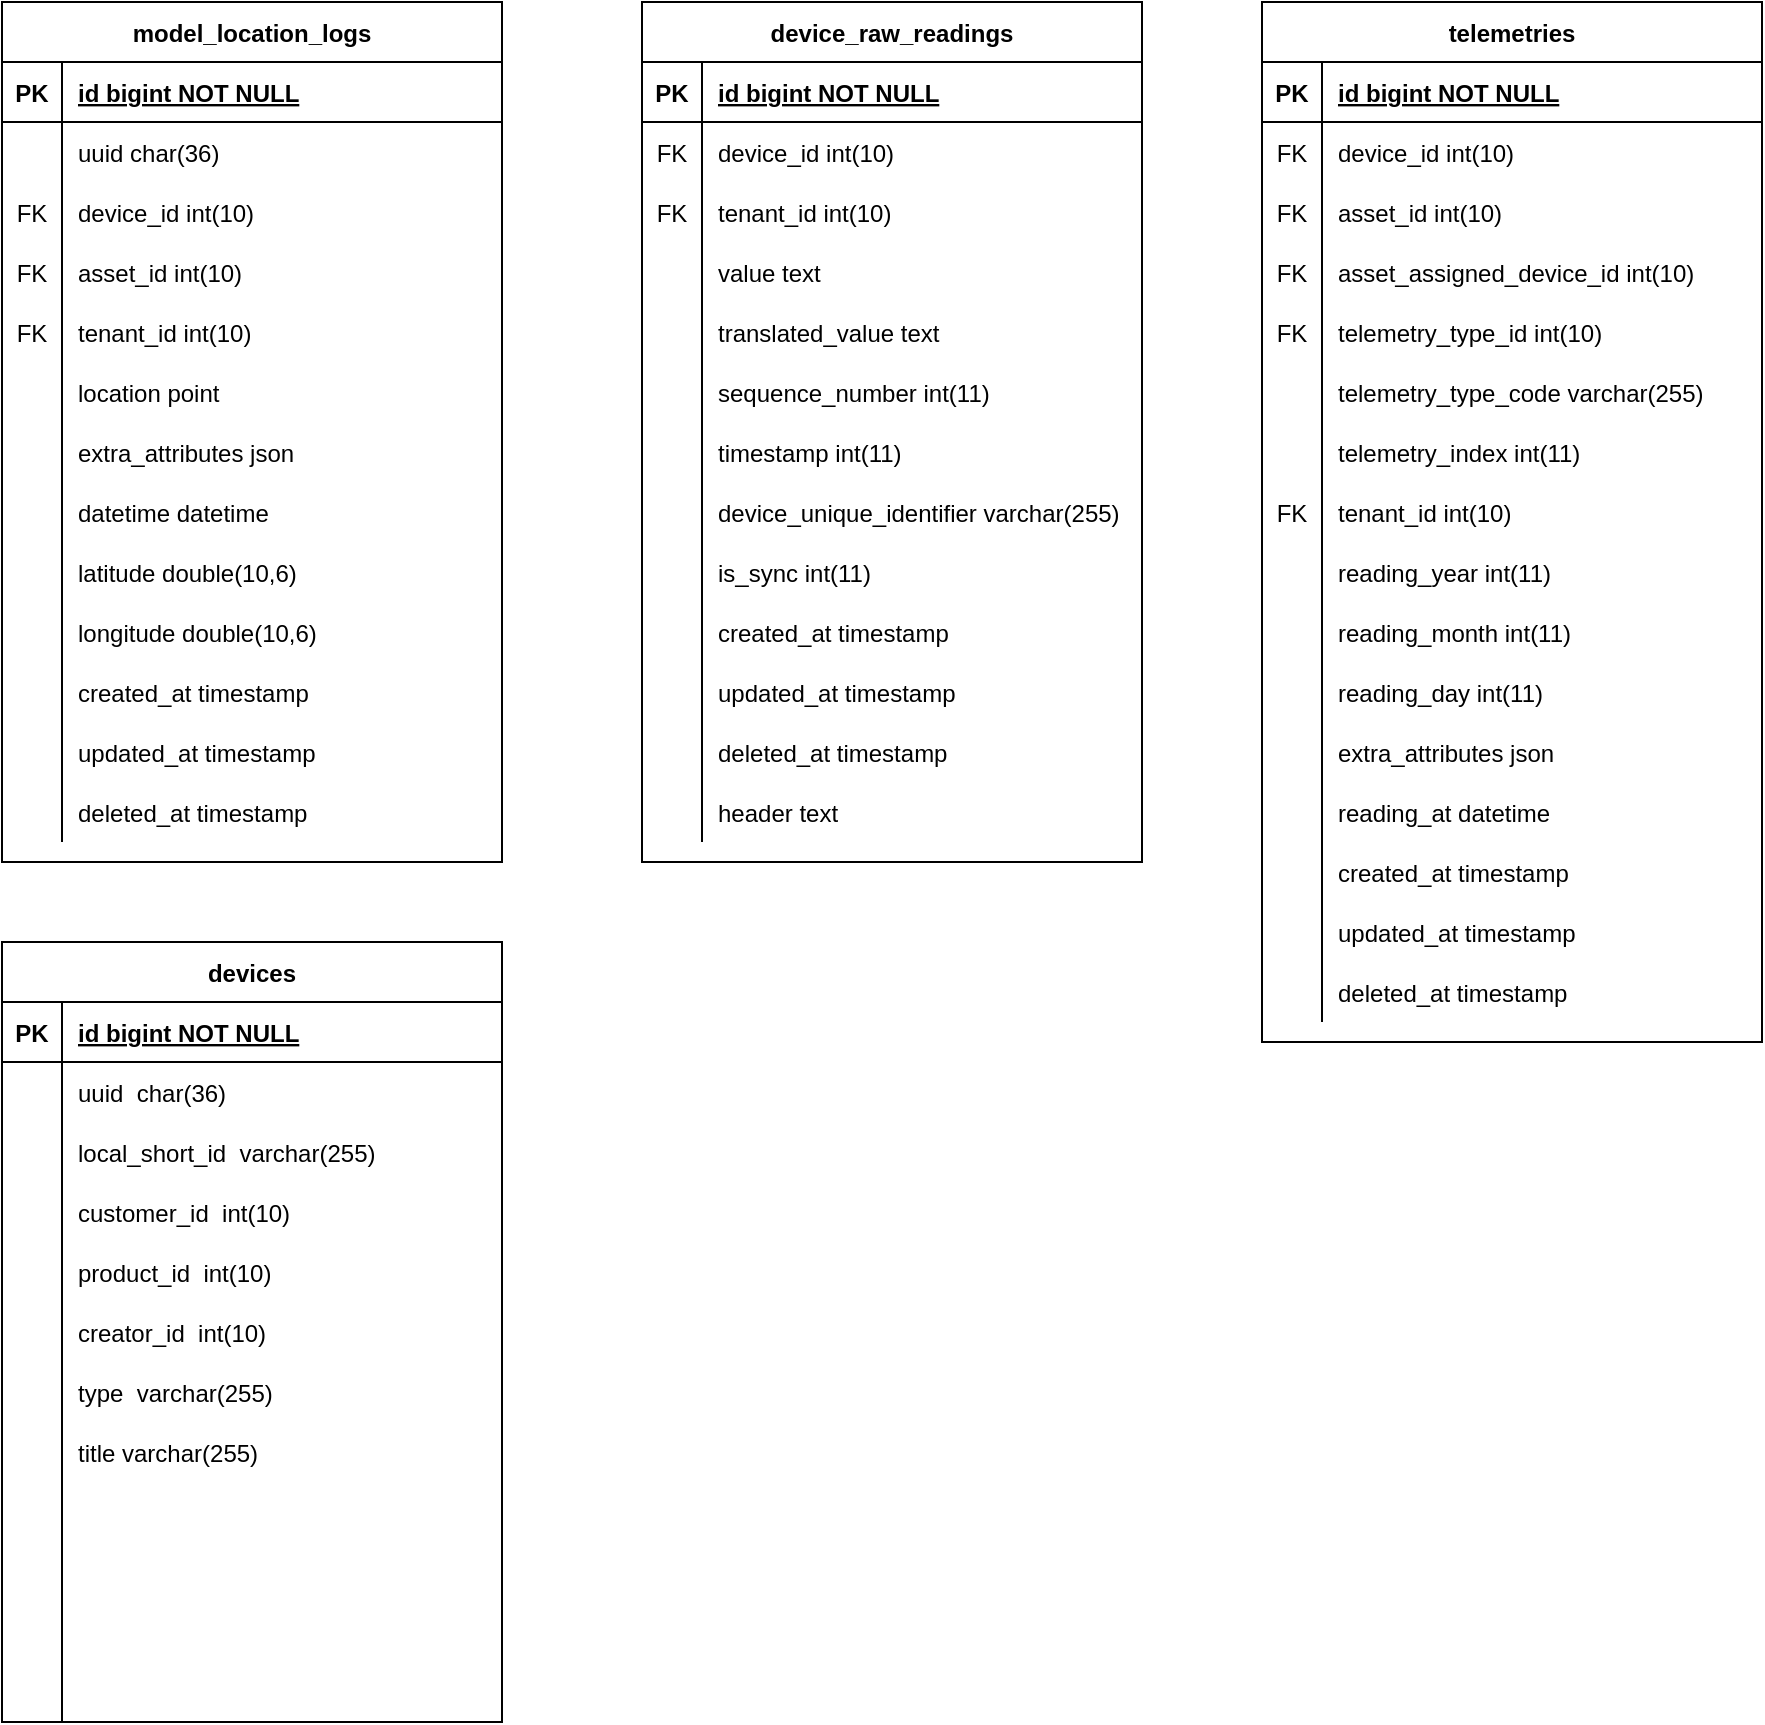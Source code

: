 <mxfile version="16.5.3" type="github">
  <diagram id="R2lEEEUBdFMjLlhIrx00" name="Page-1">
    <mxGraphModel dx="1422" dy="800" grid="1" gridSize="10" guides="1" tooltips="1" connect="1" arrows="1" fold="1" page="1" pageScale="1" pageWidth="1100" pageHeight="1700" math="0" shadow="0" extFonts="Permanent Marker^https://fonts.googleapis.com/css?family=Permanent+Marker">
      <root>
        <mxCell id="0" />
        <mxCell id="1" parent="0" />
        <mxCell id="uYQjKFbxf-O7r8j4mYlx-1" value="devices" style="shape=table;startSize=30;container=1;collapsible=1;childLayout=tableLayout;fixedRows=1;rowLines=0;fontStyle=1;align=center;resizeLast=1;" vertex="1" parent="1">
          <mxGeometry x="30" y="510" width="250" height="390" as="geometry" />
        </mxCell>
        <mxCell id="uYQjKFbxf-O7r8j4mYlx-2" value="" style="shape=partialRectangle;collapsible=0;dropTarget=0;pointerEvents=0;fillColor=none;points=[[0,0.5],[1,0.5]];portConstraint=eastwest;top=0;left=0;right=0;bottom=1;" vertex="1" parent="uYQjKFbxf-O7r8j4mYlx-1">
          <mxGeometry y="30" width="250" height="30" as="geometry" />
        </mxCell>
        <mxCell id="uYQjKFbxf-O7r8j4mYlx-3" value="PK" style="shape=partialRectangle;overflow=hidden;connectable=0;fillColor=none;top=0;left=0;bottom=0;right=0;fontStyle=1;" vertex="1" parent="uYQjKFbxf-O7r8j4mYlx-2">
          <mxGeometry width="30" height="30" as="geometry">
            <mxRectangle width="30" height="30" as="alternateBounds" />
          </mxGeometry>
        </mxCell>
        <mxCell id="uYQjKFbxf-O7r8j4mYlx-4" value="id bigint NOT NULL " style="shape=partialRectangle;overflow=hidden;connectable=0;fillColor=none;top=0;left=0;bottom=0;right=0;align=left;spacingLeft=6;fontStyle=5;" vertex="1" parent="uYQjKFbxf-O7r8j4mYlx-2">
          <mxGeometry x="30" width="220" height="30" as="geometry">
            <mxRectangle width="220" height="30" as="alternateBounds" />
          </mxGeometry>
        </mxCell>
        <mxCell id="uYQjKFbxf-O7r8j4mYlx-5" value="" style="shape=partialRectangle;collapsible=0;dropTarget=0;pointerEvents=0;fillColor=none;points=[[0,0.5],[1,0.5]];portConstraint=eastwest;top=0;left=0;right=0;bottom=0;" vertex="1" parent="uYQjKFbxf-O7r8j4mYlx-1">
          <mxGeometry y="60" width="250" height="30" as="geometry" />
        </mxCell>
        <mxCell id="uYQjKFbxf-O7r8j4mYlx-6" value="" style="shape=partialRectangle;overflow=hidden;connectable=0;fillColor=none;top=0;left=0;bottom=0;right=0;" vertex="1" parent="uYQjKFbxf-O7r8j4mYlx-5">
          <mxGeometry width="30" height="30" as="geometry">
            <mxRectangle width="30" height="30" as="alternateBounds" />
          </mxGeometry>
        </mxCell>
        <mxCell id="uYQjKFbxf-O7r8j4mYlx-7" value="uuid  char(36)" style="shape=partialRectangle;overflow=hidden;connectable=0;fillColor=none;top=0;left=0;bottom=0;right=0;align=left;spacingLeft=6;" vertex="1" parent="uYQjKFbxf-O7r8j4mYlx-5">
          <mxGeometry x="30" width="220" height="30" as="geometry">
            <mxRectangle width="220" height="30" as="alternateBounds" />
          </mxGeometry>
        </mxCell>
        <mxCell id="uYQjKFbxf-O7r8j4mYlx-8" value="" style="shape=partialRectangle;collapsible=0;dropTarget=0;pointerEvents=0;fillColor=none;points=[[0,0.5],[1,0.5]];portConstraint=eastwest;top=0;left=0;right=0;bottom=0;" vertex="1" parent="uYQjKFbxf-O7r8j4mYlx-1">
          <mxGeometry y="90" width="250" height="30" as="geometry" />
        </mxCell>
        <mxCell id="uYQjKFbxf-O7r8j4mYlx-9" value="" style="shape=partialRectangle;overflow=hidden;connectable=0;fillColor=none;top=0;left=0;bottom=0;right=0;" vertex="1" parent="uYQjKFbxf-O7r8j4mYlx-8">
          <mxGeometry width="30" height="30" as="geometry">
            <mxRectangle width="30" height="30" as="alternateBounds" />
          </mxGeometry>
        </mxCell>
        <mxCell id="uYQjKFbxf-O7r8j4mYlx-10" value="local_short_id  varchar(255)" style="shape=partialRectangle;overflow=hidden;connectable=0;fillColor=none;top=0;left=0;bottom=0;right=0;align=left;spacingLeft=6;" vertex="1" parent="uYQjKFbxf-O7r8j4mYlx-8">
          <mxGeometry x="30" width="220" height="30" as="geometry">
            <mxRectangle width="220" height="30" as="alternateBounds" />
          </mxGeometry>
        </mxCell>
        <mxCell id="uYQjKFbxf-O7r8j4mYlx-14" style="shape=partialRectangle;collapsible=0;dropTarget=0;pointerEvents=0;fillColor=none;points=[[0,0.5],[1,0.5]];portConstraint=eastwest;top=0;left=0;right=0;bottom=0;" vertex="1" parent="uYQjKFbxf-O7r8j4mYlx-1">
          <mxGeometry y="120" width="250" height="30" as="geometry" />
        </mxCell>
        <mxCell id="uYQjKFbxf-O7r8j4mYlx-15" style="shape=partialRectangle;overflow=hidden;connectable=0;fillColor=none;top=0;left=0;bottom=0;right=0;" vertex="1" parent="uYQjKFbxf-O7r8j4mYlx-14">
          <mxGeometry width="30" height="30" as="geometry">
            <mxRectangle width="30" height="30" as="alternateBounds" />
          </mxGeometry>
        </mxCell>
        <mxCell id="uYQjKFbxf-O7r8j4mYlx-16" value="customer_id  int(10)" style="shape=partialRectangle;overflow=hidden;connectable=0;fillColor=none;top=0;left=0;bottom=0;right=0;align=left;spacingLeft=6;" vertex="1" parent="uYQjKFbxf-O7r8j4mYlx-14">
          <mxGeometry x="30" width="220" height="30" as="geometry">
            <mxRectangle width="220" height="30" as="alternateBounds" />
          </mxGeometry>
        </mxCell>
        <mxCell id="uYQjKFbxf-O7r8j4mYlx-17" style="shape=partialRectangle;collapsible=0;dropTarget=0;pointerEvents=0;fillColor=none;points=[[0,0.5],[1,0.5]];portConstraint=eastwest;top=0;left=0;right=0;bottom=0;" vertex="1" parent="uYQjKFbxf-O7r8j4mYlx-1">
          <mxGeometry y="150" width="250" height="30" as="geometry" />
        </mxCell>
        <mxCell id="uYQjKFbxf-O7r8j4mYlx-18" style="shape=partialRectangle;overflow=hidden;connectable=0;fillColor=none;top=0;left=0;bottom=0;right=0;" vertex="1" parent="uYQjKFbxf-O7r8j4mYlx-17">
          <mxGeometry width="30" height="30" as="geometry">
            <mxRectangle width="30" height="30" as="alternateBounds" />
          </mxGeometry>
        </mxCell>
        <mxCell id="uYQjKFbxf-O7r8j4mYlx-19" value="product_id  int(10)" style="shape=partialRectangle;overflow=hidden;connectable=0;fillColor=none;top=0;left=0;bottom=0;right=0;align=left;spacingLeft=6;" vertex="1" parent="uYQjKFbxf-O7r8j4mYlx-17">
          <mxGeometry x="30" width="220" height="30" as="geometry">
            <mxRectangle width="220" height="30" as="alternateBounds" />
          </mxGeometry>
        </mxCell>
        <mxCell id="uYQjKFbxf-O7r8j4mYlx-20" style="shape=partialRectangle;collapsible=0;dropTarget=0;pointerEvents=0;fillColor=none;points=[[0,0.5],[1,0.5]];portConstraint=eastwest;top=0;left=0;right=0;bottom=0;" vertex="1" parent="uYQjKFbxf-O7r8j4mYlx-1">
          <mxGeometry y="180" width="250" height="30" as="geometry" />
        </mxCell>
        <mxCell id="uYQjKFbxf-O7r8j4mYlx-21" style="shape=partialRectangle;overflow=hidden;connectable=0;fillColor=none;top=0;left=0;bottom=0;right=0;" vertex="1" parent="uYQjKFbxf-O7r8j4mYlx-20">
          <mxGeometry width="30" height="30" as="geometry">
            <mxRectangle width="30" height="30" as="alternateBounds" />
          </mxGeometry>
        </mxCell>
        <mxCell id="uYQjKFbxf-O7r8j4mYlx-22" value="creator_id  int(10)" style="shape=partialRectangle;overflow=hidden;connectable=0;fillColor=none;top=0;left=0;bottom=0;right=0;align=left;spacingLeft=6;" vertex="1" parent="uYQjKFbxf-O7r8j4mYlx-20">
          <mxGeometry x="30" width="220" height="30" as="geometry">
            <mxRectangle width="220" height="30" as="alternateBounds" />
          </mxGeometry>
        </mxCell>
        <mxCell id="uYQjKFbxf-O7r8j4mYlx-23" style="shape=partialRectangle;collapsible=0;dropTarget=0;pointerEvents=0;fillColor=none;points=[[0,0.5],[1,0.5]];portConstraint=eastwest;top=0;left=0;right=0;bottom=0;" vertex="1" parent="uYQjKFbxf-O7r8j4mYlx-1">
          <mxGeometry y="210" width="250" height="30" as="geometry" />
        </mxCell>
        <mxCell id="uYQjKFbxf-O7r8j4mYlx-24" style="shape=partialRectangle;overflow=hidden;connectable=0;fillColor=none;top=0;left=0;bottom=0;right=0;" vertex="1" parent="uYQjKFbxf-O7r8j4mYlx-23">
          <mxGeometry width="30" height="30" as="geometry">
            <mxRectangle width="30" height="30" as="alternateBounds" />
          </mxGeometry>
        </mxCell>
        <mxCell id="uYQjKFbxf-O7r8j4mYlx-25" value="type  varchar(255)" style="shape=partialRectangle;overflow=hidden;connectable=0;fillColor=none;top=0;left=0;bottom=0;right=0;align=left;spacingLeft=6;" vertex="1" parent="uYQjKFbxf-O7r8j4mYlx-23">
          <mxGeometry x="30" width="220" height="30" as="geometry">
            <mxRectangle width="220" height="30" as="alternateBounds" />
          </mxGeometry>
        </mxCell>
        <mxCell id="uYQjKFbxf-O7r8j4mYlx-26" style="shape=partialRectangle;collapsible=0;dropTarget=0;pointerEvents=0;fillColor=none;points=[[0,0.5],[1,0.5]];portConstraint=eastwest;top=0;left=0;right=0;bottom=0;" vertex="1" parent="uYQjKFbxf-O7r8j4mYlx-1">
          <mxGeometry y="240" width="250" height="30" as="geometry" />
        </mxCell>
        <mxCell id="uYQjKFbxf-O7r8j4mYlx-27" style="shape=partialRectangle;overflow=hidden;connectable=0;fillColor=none;top=0;left=0;bottom=0;right=0;" vertex="1" parent="uYQjKFbxf-O7r8j4mYlx-26">
          <mxGeometry width="30" height="30" as="geometry">
            <mxRectangle width="30" height="30" as="alternateBounds" />
          </mxGeometry>
        </mxCell>
        <mxCell id="uYQjKFbxf-O7r8j4mYlx-28" value="title varchar(255)" style="shape=partialRectangle;overflow=hidden;connectable=0;fillColor=none;top=0;left=0;bottom=0;right=0;align=left;spacingLeft=6;" vertex="1" parent="uYQjKFbxf-O7r8j4mYlx-26">
          <mxGeometry x="30" width="220" height="30" as="geometry">
            <mxRectangle width="220" height="30" as="alternateBounds" />
          </mxGeometry>
        </mxCell>
        <mxCell id="uYQjKFbxf-O7r8j4mYlx-29" style="shape=partialRectangle;collapsible=0;dropTarget=0;pointerEvents=0;fillColor=none;points=[[0,0.5],[1,0.5]];portConstraint=eastwest;top=0;left=0;right=0;bottom=0;" vertex="1" parent="uYQjKFbxf-O7r8j4mYlx-1">
          <mxGeometry y="270" width="250" height="30" as="geometry" />
        </mxCell>
        <mxCell id="uYQjKFbxf-O7r8j4mYlx-30" style="shape=partialRectangle;overflow=hidden;connectable=0;fillColor=none;top=0;left=0;bottom=0;right=0;" vertex="1" parent="uYQjKFbxf-O7r8j4mYlx-29">
          <mxGeometry width="30" height="30" as="geometry">
            <mxRectangle width="30" height="30" as="alternateBounds" />
          </mxGeometry>
        </mxCell>
        <mxCell id="uYQjKFbxf-O7r8j4mYlx-31" style="shape=partialRectangle;overflow=hidden;connectable=0;fillColor=none;top=0;left=0;bottom=0;right=0;align=left;spacingLeft=6;" vertex="1" parent="uYQjKFbxf-O7r8j4mYlx-29">
          <mxGeometry x="30" width="220" height="30" as="geometry">
            <mxRectangle width="220" height="30" as="alternateBounds" />
          </mxGeometry>
        </mxCell>
        <mxCell id="uYQjKFbxf-O7r8j4mYlx-32" style="shape=partialRectangle;collapsible=0;dropTarget=0;pointerEvents=0;fillColor=none;points=[[0,0.5],[1,0.5]];portConstraint=eastwest;top=0;left=0;right=0;bottom=0;" vertex="1" parent="uYQjKFbxf-O7r8j4mYlx-1">
          <mxGeometry y="300" width="250" height="30" as="geometry" />
        </mxCell>
        <mxCell id="uYQjKFbxf-O7r8j4mYlx-33" style="shape=partialRectangle;overflow=hidden;connectable=0;fillColor=none;top=0;left=0;bottom=0;right=0;" vertex="1" parent="uYQjKFbxf-O7r8j4mYlx-32">
          <mxGeometry width="30" height="30" as="geometry">
            <mxRectangle width="30" height="30" as="alternateBounds" />
          </mxGeometry>
        </mxCell>
        <mxCell id="uYQjKFbxf-O7r8j4mYlx-34" style="shape=partialRectangle;overflow=hidden;connectable=0;fillColor=none;top=0;left=0;bottom=0;right=0;align=left;spacingLeft=6;" vertex="1" parent="uYQjKFbxf-O7r8j4mYlx-32">
          <mxGeometry x="30" width="220" height="30" as="geometry">
            <mxRectangle width="220" height="30" as="alternateBounds" />
          </mxGeometry>
        </mxCell>
        <mxCell id="uYQjKFbxf-O7r8j4mYlx-35" style="shape=partialRectangle;collapsible=0;dropTarget=0;pointerEvents=0;fillColor=none;points=[[0,0.5],[1,0.5]];portConstraint=eastwest;top=0;left=0;right=0;bottom=0;" vertex="1" parent="uYQjKFbxf-O7r8j4mYlx-1">
          <mxGeometry y="330" width="250" height="30" as="geometry" />
        </mxCell>
        <mxCell id="uYQjKFbxf-O7r8j4mYlx-36" style="shape=partialRectangle;overflow=hidden;connectable=0;fillColor=none;top=0;left=0;bottom=0;right=0;" vertex="1" parent="uYQjKFbxf-O7r8j4mYlx-35">
          <mxGeometry width="30" height="30" as="geometry">
            <mxRectangle width="30" height="30" as="alternateBounds" />
          </mxGeometry>
        </mxCell>
        <mxCell id="uYQjKFbxf-O7r8j4mYlx-37" style="shape=partialRectangle;overflow=hidden;connectable=0;fillColor=none;top=0;left=0;bottom=0;right=0;align=left;spacingLeft=6;" vertex="1" parent="uYQjKFbxf-O7r8j4mYlx-35">
          <mxGeometry x="30" width="220" height="30" as="geometry">
            <mxRectangle width="220" height="30" as="alternateBounds" />
          </mxGeometry>
        </mxCell>
        <mxCell id="uYQjKFbxf-O7r8j4mYlx-38" style="shape=partialRectangle;collapsible=0;dropTarget=0;pointerEvents=0;fillColor=none;points=[[0,0.5],[1,0.5]];portConstraint=eastwest;top=0;left=0;right=0;bottom=0;" vertex="1" parent="uYQjKFbxf-O7r8j4mYlx-1">
          <mxGeometry y="360" width="250" height="30" as="geometry" />
        </mxCell>
        <mxCell id="uYQjKFbxf-O7r8j4mYlx-39" style="shape=partialRectangle;overflow=hidden;connectable=0;fillColor=none;top=0;left=0;bottom=0;right=0;" vertex="1" parent="uYQjKFbxf-O7r8j4mYlx-38">
          <mxGeometry width="30" height="30" as="geometry">
            <mxRectangle width="30" height="30" as="alternateBounds" />
          </mxGeometry>
        </mxCell>
        <mxCell id="uYQjKFbxf-O7r8j4mYlx-40" style="shape=partialRectangle;overflow=hidden;connectable=0;fillColor=none;top=0;left=0;bottom=0;right=0;align=left;spacingLeft=6;" vertex="1" parent="uYQjKFbxf-O7r8j4mYlx-38">
          <mxGeometry x="30" width="220" height="30" as="geometry">
            <mxRectangle width="220" height="30" as="alternateBounds" />
          </mxGeometry>
        </mxCell>
        <mxCell id="uYQjKFbxf-O7r8j4mYlx-41" value="telemetries" style="shape=table;startSize=30;container=1;collapsible=1;childLayout=tableLayout;fixedRows=1;rowLines=0;fontStyle=1;align=center;resizeLast=1;" vertex="1" parent="1">
          <mxGeometry x="660" y="40" width="250" height="520" as="geometry" />
        </mxCell>
        <mxCell id="uYQjKFbxf-O7r8j4mYlx-42" value="" style="shape=partialRectangle;collapsible=0;dropTarget=0;pointerEvents=0;fillColor=none;points=[[0,0.5],[1,0.5]];portConstraint=eastwest;top=0;left=0;right=0;bottom=1;" vertex="1" parent="uYQjKFbxf-O7r8j4mYlx-41">
          <mxGeometry y="30" width="250" height="30" as="geometry" />
        </mxCell>
        <mxCell id="uYQjKFbxf-O7r8j4mYlx-43" value="PK" style="shape=partialRectangle;overflow=hidden;connectable=0;fillColor=none;top=0;left=0;bottom=0;right=0;fontStyle=1;" vertex="1" parent="uYQjKFbxf-O7r8j4mYlx-42">
          <mxGeometry width="30" height="30" as="geometry">
            <mxRectangle width="30" height="30" as="alternateBounds" />
          </mxGeometry>
        </mxCell>
        <mxCell id="uYQjKFbxf-O7r8j4mYlx-44" value="id bigint NOT NULL " style="shape=partialRectangle;overflow=hidden;connectable=0;fillColor=none;top=0;left=0;bottom=0;right=0;align=left;spacingLeft=6;fontStyle=5;" vertex="1" parent="uYQjKFbxf-O7r8j4mYlx-42">
          <mxGeometry x="30" width="220" height="30" as="geometry">
            <mxRectangle width="220" height="30" as="alternateBounds" />
          </mxGeometry>
        </mxCell>
        <mxCell id="uYQjKFbxf-O7r8j4mYlx-48" value="" style="shape=partialRectangle;collapsible=0;dropTarget=0;pointerEvents=0;fillColor=none;points=[[0,0.5],[1,0.5]];portConstraint=eastwest;top=0;left=0;right=0;bottom=0;" vertex="1" parent="uYQjKFbxf-O7r8j4mYlx-41">
          <mxGeometry y="60" width="250" height="30" as="geometry" />
        </mxCell>
        <mxCell id="uYQjKFbxf-O7r8j4mYlx-49" value="FK" style="shape=partialRectangle;overflow=hidden;connectable=0;fillColor=none;top=0;left=0;bottom=0;right=0;" vertex="1" parent="uYQjKFbxf-O7r8j4mYlx-48">
          <mxGeometry width="30" height="30" as="geometry">
            <mxRectangle width="30" height="30" as="alternateBounds" />
          </mxGeometry>
        </mxCell>
        <mxCell id="uYQjKFbxf-O7r8j4mYlx-50" value="device_id int(10)" style="shape=partialRectangle;overflow=hidden;connectable=0;fillColor=none;top=0;left=0;bottom=0;right=0;align=left;spacingLeft=6;" vertex="1" parent="uYQjKFbxf-O7r8j4mYlx-48">
          <mxGeometry x="30" width="220" height="30" as="geometry">
            <mxRectangle width="220" height="30" as="alternateBounds" />
          </mxGeometry>
        </mxCell>
        <mxCell id="uYQjKFbxf-O7r8j4mYlx-51" style="shape=partialRectangle;collapsible=0;dropTarget=0;pointerEvents=0;fillColor=none;points=[[0,0.5],[1,0.5]];portConstraint=eastwest;top=0;left=0;right=0;bottom=0;" vertex="1" parent="uYQjKFbxf-O7r8j4mYlx-41">
          <mxGeometry y="90" width="250" height="30" as="geometry" />
        </mxCell>
        <mxCell id="uYQjKFbxf-O7r8j4mYlx-52" value="FK" style="shape=partialRectangle;overflow=hidden;connectable=0;fillColor=none;top=0;left=0;bottom=0;right=0;" vertex="1" parent="uYQjKFbxf-O7r8j4mYlx-51">
          <mxGeometry width="30" height="30" as="geometry">
            <mxRectangle width="30" height="30" as="alternateBounds" />
          </mxGeometry>
        </mxCell>
        <mxCell id="uYQjKFbxf-O7r8j4mYlx-53" value="asset_id int(10)" style="shape=partialRectangle;overflow=hidden;connectable=0;fillColor=none;top=0;left=0;bottom=0;right=0;align=left;spacingLeft=6;" vertex="1" parent="uYQjKFbxf-O7r8j4mYlx-51">
          <mxGeometry x="30" width="220" height="30" as="geometry">
            <mxRectangle width="220" height="30" as="alternateBounds" />
          </mxGeometry>
        </mxCell>
        <mxCell id="uYQjKFbxf-O7r8j4mYlx-54" style="shape=partialRectangle;collapsible=0;dropTarget=0;pointerEvents=0;fillColor=none;points=[[0,0.5],[1,0.5]];portConstraint=eastwest;top=0;left=0;right=0;bottom=0;" vertex="1" parent="uYQjKFbxf-O7r8j4mYlx-41">
          <mxGeometry y="120" width="250" height="30" as="geometry" />
        </mxCell>
        <mxCell id="uYQjKFbxf-O7r8j4mYlx-55" value="FK" style="shape=partialRectangle;overflow=hidden;connectable=0;fillColor=none;top=0;left=0;bottom=0;right=0;" vertex="1" parent="uYQjKFbxf-O7r8j4mYlx-54">
          <mxGeometry width="30" height="30" as="geometry">
            <mxRectangle width="30" height="30" as="alternateBounds" />
          </mxGeometry>
        </mxCell>
        <mxCell id="uYQjKFbxf-O7r8j4mYlx-56" value="asset_assigned_device_id int(10)" style="shape=partialRectangle;overflow=hidden;connectable=0;fillColor=none;top=0;left=0;bottom=0;right=0;align=left;spacingLeft=6;" vertex="1" parent="uYQjKFbxf-O7r8j4mYlx-54">
          <mxGeometry x="30" width="220" height="30" as="geometry">
            <mxRectangle width="220" height="30" as="alternateBounds" />
          </mxGeometry>
        </mxCell>
        <mxCell id="uYQjKFbxf-O7r8j4mYlx-57" style="shape=partialRectangle;collapsible=0;dropTarget=0;pointerEvents=0;fillColor=none;points=[[0,0.5],[1,0.5]];portConstraint=eastwest;top=0;left=0;right=0;bottom=0;" vertex="1" parent="uYQjKFbxf-O7r8j4mYlx-41">
          <mxGeometry y="150" width="250" height="30" as="geometry" />
        </mxCell>
        <mxCell id="uYQjKFbxf-O7r8j4mYlx-58" value="FK" style="shape=partialRectangle;overflow=hidden;connectable=0;fillColor=none;top=0;left=0;bottom=0;right=0;" vertex="1" parent="uYQjKFbxf-O7r8j4mYlx-57">
          <mxGeometry width="30" height="30" as="geometry">
            <mxRectangle width="30" height="30" as="alternateBounds" />
          </mxGeometry>
        </mxCell>
        <mxCell id="uYQjKFbxf-O7r8j4mYlx-59" value="telemetry_type_id int(10)" style="shape=partialRectangle;overflow=hidden;connectable=0;fillColor=none;top=0;left=0;bottom=0;right=0;align=left;spacingLeft=6;" vertex="1" parent="uYQjKFbxf-O7r8j4mYlx-57">
          <mxGeometry x="30" width="220" height="30" as="geometry">
            <mxRectangle width="220" height="30" as="alternateBounds" />
          </mxGeometry>
        </mxCell>
        <mxCell id="uYQjKFbxf-O7r8j4mYlx-60" style="shape=partialRectangle;collapsible=0;dropTarget=0;pointerEvents=0;fillColor=none;points=[[0,0.5],[1,0.5]];portConstraint=eastwest;top=0;left=0;right=0;bottom=0;" vertex="1" parent="uYQjKFbxf-O7r8j4mYlx-41">
          <mxGeometry y="180" width="250" height="30" as="geometry" />
        </mxCell>
        <mxCell id="uYQjKFbxf-O7r8j4mYlx-61" style="shape=partialRectangle;overflow=hidden;connectable=0;fillColor=none;top=0;left=0;bottom=0;right=0;" vertex="1" parent="uYQjKFbxf-O7r8j4mYlx-60">
          <mxGeometry width="30" height="30" as="geometry">
            <mxRectangle width="30" height="30" as="alternateBounds" />
          </mxGeometry>
        </mxCell>
        <mxCell id="uYQjKFbxf-O7r8j4mYlx-62" value="telemetry_type_code varchar(255)" style="shape=partialRectangle;overflow=hidden;connectable=0;fillColor=none;top=0;left=0;bottom=0;right=0;align=left;spacingLeft=6;" vertex="1" parent="uYQjKFbxf-O7r8j4mYlx-60">
          <mxGeometry x="30" width="220" height="30" as="geometry">
            <mxRectangle width="220" height="30" as="alternateBounds" />
          </mxGeometry>
        </mxCell>
        <mxCell id="uYQjKFbxf-O7r8j4mYlx-63" style="shape=partialRectangle;collapsible=0;dropTarget=0;pointerEvents=0;fillColor=none;points=[[0,0.5],[1,0.5]];portConstraint=eastwest;top=0;left=0;right=0;bottom=0;" vertex="1" parent="uYQjKFbxf-O7r8j4mYlx-41">
          <mxGeometry y="210" width="250" height="30" as="geometry" />
        </mxCell>
        <mxCell id="uYQjKFbxf-O7r8j4mYlx-64" style="shape=partialRectangle;overflow=hidden;connectable=0;fillColor=none;top=0;left=0;bottom=0;right=0;" vertex="1" parent="uYQjKFbxf-O7r8j4mYlx-63">
          <mxGeometry width="30" height="30" as="geometry">
            <mxRectangle width="30" height="30" as="alternateBounds" />
          </mxGeometry>
        </mxCell>
        <mxCell id="uYQjKFbxf-O7r8j4mYlx-65" value="telemetry_index int(11)" style="shape=partialRectangle;overflow=hidden;connectable=0;fillColor=none;top=0;left=0;bottom=0;right=0;align=left;spacingLeft=6;" vertex="1" parent="uYQjKFbxf-O7r8j4mYlx-63">
          <mxGeometry x="30" width="220" height="30" as="geometry">
            <mxRectangle width="220" height="30" as="alternateBounds" />
          </mxGeometry>
        </mxCell>
        <mxCell id="uYQjKFbxf-O7r8j4mYlx-66" style="shape=partialRectangle;collapsible=0;dropTarget=0;pointerEvents=0;fillColor=none;points=[[0,0.5],[1,0.5]];portConstraint=eastwest;top=0;left=0;right=0;bottom=0;" vertex="1" parent="uYQjKFbxf-O7r8j4mYlx-41">
          <mxGeometry y="240" width="250" height="30" as="geometry" />
        </mxCell>
        <mxCell id="uYQjKFbxf-O7r8j4mYlx-67" value="FK" style="shape=partialRectangle;overflow=hidden;connectable=0;fillColor=none;top=0;left=0;bottom=0;right=0;" vertex="1" parent="uYQjKFbxf-O7r8j4mYlx-66">
          <mxGeometry width="30" height="30" as="geometry">
            <mxRectangle width="30" height="30" as="alternateBounds" />
          </mxGeometry>
        </mxCell>
        <mxCell id="uYQjKFbxf-O7r8j4mYlx-68" value="tenant_id int(10)" style="shape=partialRectangle;overflow=hidden;connectable=0;fillColor=none;top=0;left=0;bottom=0;right=0;align=left;spacingLeft=6;" vertex="1" parent="uYQjKFbxf-O7r8j4mYlx-66">
          <mxGeometry x="30" width="220" height="30" as="geometry">
            <mxRectangle width="220" height="30" as="alternateBounds" />
          </mxGeometry>
        </mxCell>
        <mxCell id="uYQjKFbxf-O7r8j4mYlx-69" style="shape=partialRectangle;collapsible=0;dropTarget=0;pointerEvents=0;fillColor=none;points=[[0,0.5],[1,0.5]];portConstraint=eastwest;top=0;left=0;right=0;bottom=0;" vertex="1" parent="uYQjKFbxf-O7r8j4mYlx-41">
          <mxGeometry y="270" width="250" height="30" as="geometry" />
        </mxCell>
        <mxCell id="uYQjKFbxf-O7r8j4mYlx-70" style="shape=partialRectangle;overflow=hidden;connectable=0;fillColor=none;top=0;left=0;bottom=0;right=0;" vertex="1" parent="uYQjKFbxf-O7r8j4mYlx-69">
          <mxGeometry width="30" height="30" as="geometry">
            <mxRectangle width="30" height="30" as="alternateBounds" />
          </mxGeometry>
        </mxCell>
        <mxCell id="uYQjKFbxf-O7r8j4mYlx-71" value="reading_year int(11)" style="shape=partialRectangle;overflow=hidden;connectable=0;fillColor=none;top=0;left=0;bottom=0;right=0;align=left;spacingLeft=6;" vertex="1" parent="uYQjKFbxf-O7r8j4mYlx-69">
          <mxGeometry x="30" width="220" height="30" as="geometry">
            <mxRectangle width="220" height="30" as="alternateBounds" />
          </mxGeometry>
        </mxCell>
        <mxCell id="uYQjKFbxf-O7r8j4mYlx-72" style="shape=partialRectangle;collapsible=0;dropTarget=0;pointerEvents=0;fillColor=none;points=[[0,0.5],[1,0.5]];portConstraint=eastwest;top=0;left=0;right=0;bottom=0;" vertex="1" parent="uYQjKFbxf-O7r8j4mYlx-41">
          <mxGeometry y="300" width="250" height="30" as="geometry" />
        </mxCell>
        <mxCell id="uYQjKFbxf-O7r8j4mYlx-73" style="shape=partialRectangle;overflow=hidden;connectable=0;fillColor=none;top=0;left=0;bottom=0;right=0;" vertex="1" parent="uYQjKFbxf-O7r8j4mYlx-72">
          <mxGeometry width="30" height="30" as="geometry">
            <mxRectangle width="30" height="30" as="alternateBounds" />
          </mxGeometry>
        </mxCell>
        <mxCell id="uYQjKFbxf-O7r8j4mYlx-74" value="reading_month int(11)" style="shape=partialRectangle;overflow=hidden;connectable=0;fillColor=none;top=0;left=0;bottom=0;right=0;align=left;spacingLeft=6;" vertex="1" parent="uYQjKFbxf-O7r8j4mYlx-72">
          <mxGeometry x="30" width="220" height="30" as="geometry">
            <mxRectangle width="220" height="30" as="alternateBounds" />
          </mxGeometry>
        </mxCell>
        <mxCell id="uYQjKFbxf-O7r8j4mYlx-75" style="shape=partialRectangle;collapsible=0;dropTarget=0;pointerEvents=0;fillColor=none;points=[[0,0.5],[1,0.5]];portConstraint=eastwest;top=0;left=0;right=0;bottom=0;" vertex="1" parent="uYQjKFbxf-O7r8j4mYlx-41">
          <mxGeometry y="330" width="250" height="30" as="geometry" />
        </mxCell>
        <mxCell id="uYQjKFbxf-O7r8j4mYlx-76" style="shape=partialRectangle;overflow=hidden;connectable=0;fillColor=none;top=0;left=0;bottom=0;right=0;" vertex="1" parent="uYQjKFbxf-O7r8j4mYlx-75">
          <mxGeometry width="30" height="30" as="geometry">
            <mxRectangle width="30" height="30" as="alternateBounds" />
          </mxGeometry>
        </mxCell>
        <mxCell id="uYQjKFbxf-O7r8j4mYlx-77" value="reading_day int(11)" style="shape=partialRectangle;overflow=hidden;connectable=0;fillColor=none;top=0;left=0;bottom=0;right=0;align=left;spacingLeft=6;" vertex="1" parent="uYQjKFbxf-O7r8j4mYlx-75">
          <mxGeometry x="30" width="220" height="30" as="geometry">
            <mxRectangle width="220" height="30" as="alternateBounds" />
          </mxGeometry>
        </mxCell>
        <mxCell id="uYQjKFbxf-O7r8j4mYlx-78" style="shape=partialRectangle;collapsible=0;dropTarget=0;pointerEvents=0;fillColor=none;points=[[0,0.5],[1,0.5]];portConstraint=eastwest;top=0;left=0;right=0;bottom=0;" vertex="1" parent="uYQjKFbxf-O7r8j4mYlx-41">
          <mxGeometry y="360" width="250" height="30" as="geometry" />
        </mxCell>
        <mxCell id="uYQjKFbxf-O7r8j4mYlx-79" style="shape=partialRectangle;overflow=hidden;connectable=0;fillColor=none;top=0;left=0;bottom=0;right=0;" vertex="1" parent="uYQjKFbxf-O7r8j4mYlx-78">
          <mxGeometry width="30" height="30" as="geometry">
            <mxRectangle width="30" height="30" as="alternateBounds" />
          </mxGeometry>
        </mxCell>
        <mxCell id="uYQjKFbxf-O7r8j4mYlx-80" value="extra_attributes json" style="shape=partialRectangle;overflow=hidden;connectable=0;fillColor=none;top=0;left=0;bottom=0;right=0;align=left;spacingLeft=6;" vertex="1" parent="uYQjKFbxf-O7r8j4mYlx-78">
          <mxGeometry x="30" width="220" height="30" as="geometry">
            <mxRectangle width="220" height="30" as="alternateBounds" />
          </mxGeometry>
        </mxCell>
        <mxCell id="uYQjKFbxf-O7r8j4mYlx-81" style="shape=partialRectangle;collapsible=0;dropTarget=0;pointerEvents=0;fillColor=none;points=[[0,0.5],[1,0.5]];portConstraint=eastwest;top=0;left=0;right=0;bottom=0;" vertex="1" parent="uYQjKFbxf-O7r8j4mYlx-41">
          <mxGeometry y="390" width="250" height="30" as="geometry" />
        </mxCell>
        <mxCell id="uYQjKFbxf-O7r8j4mYlx-82" value="" style="shape=partialRectangle;overflow=hidden;connectable=0;fillColor=none;top=0;left=0;bottom=0;right=0;" vertex="1" parent="uYQjKFbxf-O7r8j4mYlx-81">
          <mxGeometry width="30" height="30" as="geometry">
            <mxRectangle width="30" height="30" as="alternateBounds" />
          </mxGeometry>
        </mxCell>
        <mxCell id="uYQjKFbxf-O7r8j4mYlx-83" value="reading_at datetime" style="shape=partialRectangle;overflow=hidden;connectable=0;fillColor=none;top=0;left=0;bottom=0;right=0;align=left;spacingLeft=6;" vertex="1" parent="uYQjKFbxf-O7r8j4mYlx-81">
          <mxGeometry x="30" width="220" height="30" as="geometry">
            <mxRectangle width="220" height="30" as="alternateBounds" />
          </mxGeometry>
        </mxCell>
        <mxCell id="uYQjKFbxf-O7r8j4mYlx-84" style="shape=partialRectangle;collapsible=0;dropTarget=0;pointerEvents=0;fillColor=none;points=[[0,0.5],[1,0.5]];portConstraint=eastwest;top=0;left=0;right=0;bottom=0;" vertex="1" parent="uYQjKFbxf-O7r8j4mYlx-41">
          <mxGeometry y="420" width="250" height="30" as="geometry" />
        </mxCell>
        <mxCell id="uYQjKFbxf-O7r8j4mYlx-85" style="shape=partialRectangle;overflow=hidden;connectable=0;fillColor=none;top=0;left=0;bottom=0;right=0;" vertex="1" parent="uYQjKFbxf-O7r8j4mYlx-84">
          <mxGeometry width="30" height="30" as="geometry">
            <mxRectangle width="30" height="30" as="alternateBounds" />
          </mxGeometry>
        </mxCell>
        <mxCell id="uYQjKFbxf-O7r8j4mYlx-86" value="created_at timestamp" style="shape=partialRectangle;overflow=hidden;connectable=0;fillColor=none;top=0;left=0;bottom=0;right=0;align=left;spacingLeft=6;" vertex="1" parent="uYQjKFbxf-O7r8j4mYlx-84">
          <mxGeometry x="30" width="220" height="30" as="geometry">
            <mxRectangle width="220" height="30" as="alternateBounds" />
          </mxGeometry>
        </mxCell>
        <mxCell id="uYQjKFbxf-O7r8j4mYlx-133" style="shape=partialRectangle;collapsible=0;dropTarget=0;pointerEvents=0;fillColor=none;points=[[0,0.5],[1,0.5]];portConstraint=eastwest;top=0;left=0;right=0;bottom=0;" vertex="1" parent="uYQjKFbxf-O7r8j4mYlx-41">
          <mxGeometry y="450" width="250" height="30" as="geometry" />
        </mxCell>
        <mxCell id="uYQjKFbxf-O7r8j4mYlx-134" style="shape=partialRectangle;overflow=hidden;connectable=0;fillColor=none;top=0;left=0;bottom=0;right=0;" vertex="1" parent="uYQjKFbxf-O7r8j4mYlx-133">
          <mxGeometry width="30" height="30" as="geometry">
            <mxRectangle width="30" height="30" as="alternateBounds" />
          </mxGeometry>
        </mxCell>
        <mxCell id="uYQjKFbxf-O7r8j4mYlx-135" value="updated_at timestamp" style="shape=partialRectangle;overflow=hidden;connectable=0;fillColor=none;top=0;left=0;bottom=0;right=0;align=left;spacingLeft=6;" vertex="1" parent="uYQjKFbxf-O7r8j4mYlx-133">
          <mxGeometry x="30" width="220" height="30" as="geometry">
            <mxRectangle width="220" height="30" as="alternateBounds" />
          </mxGeometry>
        </mxCell>
        <mxCell id="uYQjKFbxf-O7r8j4mYlx-136" style="shape=partialRectangle;collapsible=0;dropTarget=0;pointerEvents=0;fillColor=none;points=[[0,0.5],[1,0.5]];portConstraint=eastwest;top=0;left=0;right=0;bottom=0;" vertex="1" parent="uYQjKFbxf-O7r8j4mYlx-41">
          <mxGeometry y="480" width="250" height="30" as="geometry" />
        </mxCell>
        <mxCell id="uYQjKFbxf-O7r8j4mYlx-137" style="shape=partialRectangle;overflow=hidden;connectable=0;fillColor=none;top=0;left=0;bottom=0;right=0;" vertex="1" parent="uYQjKFbxf-O7r8j4mYlx-136">
          <mxGeometry width="30" height="30" as="geometry">
            <mxRectangle width="30" height="30" as="alternateBounds" />
          </mxGeometry>
        </mxCell>
        <mxCell id="uYQjKFbxf-O7r8j4mYlx-138" value="deleted_at timestamp" style="shape=partialRectangle;overflow=hidden;connectable=0;fillColor=none;top=0;left=0;bottom=0;right=0;align=left;spacingLeft=6;" vertex="1" parent="uYQjKFbxf-O7r8j4mYlx-136">
          <mxGeometry x="30" width="220" height="30" as="geometry">
            <mxRectangle width="220" height="30" as="alternateBounds" />
          </mxGeometry>
        </mxCell>
        <mxCell id="uYQjKFbxf-O7r8j4mYlx-87" value="device_raw_readings" style="shape=table;startSize=30;container=1;collapsible=1;childLayout=tableLayout;fixedRows=1;rowLines=0;fontStyle=1;align=center;resizeLast=1;" vertex="1" parent="1">
          <mxGeometry x="350" y="40" width="250" height="430" as="geometry" />
        </mxCell>
        <mxCell id="uYQjKFbxf-O7r8j4mYlx-88" value="" style="shape=partialRectangle;collapsible=0;dropTarget=0;pointerEvents=0;fillColor=none;points=[[0,0.5],[1,0.5]];portConstraint=eastwest;top=0;left=0;right=0;bottom=1;" vertex="1" parent="uYQjKFbxf-O7r8j4mYlx-87">
          <mxGeometry y="30" width="250" height="30" as="geometry" />
        </mxCell>
        <mxCell id="uYQjKFbxf-O7r8j4mYlx-89" value="PK" style="shape=partialRectangle;overflow=hidden;connectable=0;fillColor=none;top=0;left=0;bottom=0;right=0;fontStyle=1;" vertex="1" parent="uYQjKFbxf-O7r8j4mYlx-88">
          <mxGeometry width="30" height="30" as="geometry">
            <mxRectangle width="30" height="30" as="alternateBounds" />
          </mxGeometry>
        </mxCell>
        <mxCell id="uYQjKFbxf-O7r8j4mYlx-90" value="id bigint NOT NULL " style="shape=partialRectangle;overflow=hidden;connectable=0;fillColor=none;top=0;left=0;bottom=0;right=0;align=left;spacingLeft=6;fontStyle=5;" vertex="1" parent="uYQjKFbxf-O7r8j4mYlx-88">
          <mxGeometry x="30" width="220" height="30" as="geometry">
            <mxRectangle width="220" height="30" as="alternateBounds" />
          </mxGeometry>
        </mxCell>
        <mxCell id="uYQjKFbxf-O7r8j4mYlx-94" value="" style="shape=partialRectangle;collapsible=0;dropTarget=0;pointerEvents=0;fillColor=none;points=[[0,0.5],[1,0.5]];portConstraint=eastwest;top=0;left=0;right=0;bottom=0;" vertex="1" parent="uYQjKFbxf-O7r8j4mYlx-87">
          <mxGeometry y="60" width="250" height="30" as="geometry" />
        </mxCell>
        <mxCell id="uYQjKFbxf-O7r8j4mYlx-95" value="FK" style="shape=partialRectangle;overflow=hidden;connectable=0;fillColor=none;top=0;left=0;bottom=0;right=0;" vertex="1" parent="uYQjKFbxf-O7r8j4mYlx-94">
          <mxGeometry width="30" height="30" as="geometry">
            <mxRectangle width="30" height="30" as="alternateBounds" />
          </mxGeometry>
        </mxCell>
        <mxCell id="uYQjKFbxf-O7r8j4mYlx-96" value="device_id int(10)" style="shape=partialRectangle;overflow=hidden;connectable=0;fillColor=none;top=0;left=0;bottom=0;right=0;align=left;spacingLeft=6;" vertex="1" parent="uYQjKFbxf-O7r8j4mYlx-94">
          <mxGeometry x="30" width="220" height="30" as="geometry">
            <mxRectangle width="220" height="30" as="alternateBounds" />
          </mxGeometry>
        </mxCell>
        <mxCell id="uYQjKFbxf-O7r8j4mYlx-97" style="shape=partialRectangle;collapsible=0;dropTarget=0;pointerEvents=0;fillColor=none;points=[[0,0.5],[1,0.5]];portConstraint=eastwest;top=0;left=0;right=0;bottom=0;" vertex="1" parent="uYQjKFbxf-O7r8j4mYlx-87">
          <mxGeometry y="90" width="250" height="30" as="geometry" />
        </mxCell>
        <mxCell id="uYQjKFbxf-O7r8j4mYlx-98" value="FK" style="shape=partialRectangle;overflow=hidden;connectable=0;fillColor=none;top=0;left=0;bottom=0;right=0;" vertex="1" parent="uYQjKFbxf-O7r8j4mYlx-97">
          <mxGeometry width="30" height="30" as="geometry">
            <mxRectangle width="30" height="30" as="alternateBounds" />
          </mxGeometry>
        </mxCell>
        <mxCell id="uYQjKFbxf-O7r8j4mYlx-99" value="tenant_id int(10)" style="shape=partialRectangle;overflow=hidden;connectable=0;fillColor=none;top=0;left=0;bottom=0;right=0;align=left;spacingLeft=6;" vertex="1" parent="uYQjKFbxf-O7r8j4mYlx-97">
          <mxGeometry x="30" width="220" height="30" as="geometry">
            <mxRectangle width="220" height="30" as="alternateBounds" />
          </mxGeometry>
        </mxCell>
        <mxCell id="uYQjKFbxf-O7r8j4mYlx-100" style="shape=partialRectangle;collapsible=0;dropTarget=0;pointerEvents=0;fillColor=none;points=[[0,0.5],[1,0.5]];portConstraint=eastwest;top=0;left=0;right=0;bottom=0;" vertex="1" parent="uYQjKFbxf-O7r8j4mYlx-87">
          <mxGeometry y="120" width="250" height="30" as="geometry" />
        </mxCell>
        <mxCell id="uYQjKFbxf-O7r8j4mYlx-101" style="shape=partialRectangle;overflow=hidden;connectable=0;fillColor=none;top=0;left=0;bottom=0;right=0;" vertex="1" parent="uYQjKFbxf-O7r8j4mYlx-100">
          <mxGeometry width="30" height="30" as="geometry">
            <mxRectangle width="30" height="30" as="alternateBounds" />
          </mxGeometry>
        </mxCell>
        <mxCell id="uYQjKFbxf-O7r8j4mYlx-102" value="value text" style="shape=partialRectangle;overflow=hidden;connectable=0;fillColor=none;top=0;left=0;bottom=0;right=0;align=left;spacingLeft=6;" vertex="1" parent="uYQjKFbxf-O7r8j4mYlx-100">
          <mxGeometry x="30" width="220" height="30" as="geometry">
            <mxRectangle width="220" height="30" as="alternateBounds" />
          </mxGeometry>
        </mxCell>
        <mxCell id="uYQjKFbxf-O7r8j4mYlx-103" style="shape=partialRectangle;collapsible=0;dropTarget=0;pointerEvents=0;fillColor=none;points=[[0,0.5],[1,0.5]];portConstraint=eastwest;top=0;left=0;right=0;bottom=0;" vertex="1" parent="uYQjKFbxf-O7r8j4mYlx-87">
          <mxGeometry y="150" width="250" height="30" as="geometry" />
        </mxCell>
        <mxCell id="uYQjKFbxf-O7r8j4mYlx-104" style="shape=partialRectangle;overflow=hidden;connectable=0;fillColor=none;top=0;left=0;bottom=0;right=0;" vertex="1" parent="uYQjKFbxf-O7r8j4mYlx-103">
          <mxGeometry width="30" height="30" as="geometry">
            <mxRectangle width="30" height="30" as="alternateBounds" />
          </mxGeometry>
        </mxCell>
        <mxCell id="uYQjKFbxf-O7r8j4mYlx-105" value="translated_value text" style="shape=partialRectangle;overflow=hidden;connectable=0;fillColor=none;top=0;left=0;bottom=0;right=0;align=left;spacingLeft=6;" vertex="1" parent="uYQjKFbxf-O7r8j4mYlx-103">
          <mxGeometry x="30" width="220" height="30" as="geometry">
            <mxRectangle width="220" height="30" as="alternateBounds" />
          </mxGeometry>
        </mxCell>
        <mxCell id="uYQjKFbxf-O7r8j4mYlx-106" style="shape=partialRectangle;collapsible=0;dropTarget=0;pointerEvents=0;fillColor=none;points=[[0,0.5],[1,0.5]];portConstraint=eastwest;top=0;left=0;right=0;bottom=0;" vertex="1" parent="uYQjKFbxf-O7r8j4mYlx-87">
          <mxGeometry y="180" width="250" height="30" as="geometry" />
        </mxCell>
        <mxCell id="uYQjKFbxf-O7r8j4mYlx-107" style="shape=partialRectangle;overflow=hidden;connectable=0;fillColor=none;top=0;left=0;bottom=0;right=0;" vertex="1" parent="uYQjKFbxf-O7r8j4mYlx-106">
          <mxGeometry width="30" height="30" as="geometry">
            <mxRectangle width="30" height="30" as="alternateBounds" />
          </mxGeometry>
        </mxCell>
        <mxCell id="uYQjKFbxf-O7r8j4mYlx-108" value="sequence_number int(11)" style="shape=partialRectangle;overflow=hidden;connectable=0;fillColor=none;top=0;left=0;bottom=0;right=0;align=left;spacingLeft=6;" vertex="1" parent="uYQjKFbxf-O7r8j4mYlx-106">
          <mxGeometry x="30" width="220" height="30" as="geometry">
            <mxRectangle width="220" height="30" as="alternateBounds" />
          </mxGeometry>
        </mxCell>
        <mxCell id="uYQjKFbxf-O7r8j4mYlx-109" style="shape=partialRectangle;collapsible=0;dropTarget=0;pointerEvents=0;fillColor=none;points=[[0,0.5],[1,0.5]];portConstraint=eastwest;top=0;left=0;right=0;bottom=0;" vertex="1" parent="uYQjKFbxf-O7r8j4mYlx-87">
          <mxGeometry y="210" width="250" height="30" as="geometry" />
        </mxCell>
        <mxCell id="uYQjKFbxf-O7r8j4mYlx-110" style="shape=partialRectangle;overflow=hidden;connectable=0;fillColor=none;top=0;left=0;bottom=0;right=0;" vertex="1" parent="uYQjKFbxf-O7r8j4mYlx-109">
          <mxGeometry width="30" height="30" as="geometry">
            <mxRectangle width="30" height="30" as="alternateBounds" />
          </mxGeometry>
        </mxCell>
        <mxCell id="uYQjKFbxf-O7r8j4mYlx-111" value="timestamp int(11)" style="shape=partialRectangle;overflow=hidden;connectable=0;fillColor=none;top=0;left=0;bottom=0;right=0;align=left;spacingLeft=6;" vertex="1" parent="uYQjKFbxf-O7r8j4mYlx-109">
          <mxGeometry x="30" width="220" height="30" as="geometry">
            <mxRectangle width="220" height="30" as="alternateBounds" />
          </mxGeometry>
        </mxCell>
        <mxCell id="uYQjKFbxf-O7r8j4mYlx-112" style="shape=partialRectangle;collapsible=0;dropTarget=0;pointerEvents=0;fillColor=none;points=[[0,0.5],[1,0.5]];portConstraint=eastwest;top=0;left=0;right=0;bottom=0;" vertex="1" parent="uYQjKFbxf-O7r8j4mYlx-87">
          <mxGeometry y="240" width="250" height="30" as="geometry" />
        </mxCell>
        <mxCell id="uYQjKFbxf-O7r8j4mYlx-113" style="shape=partialRectangle;overflow=hidden;connectable=0;fillColor=none;top=0;left=0;bottom=0;right=0;" vertex="1" parent="uYQjKFbxf-O7r8j4mYlx-112">
          <mxGeometry width="30" height="30" as="geometry">
            <mxRectangle width="30" height="30" as="alternateBounds" />
          </mxGeometry>
        </mxCell>
        <mxCell id="uYQjKFbxf-O7r8j4mYlx-114" value="device_unique_identifier varchar(255)" style="shape=partialRectangle;overflow=hidden;connectable=0;fillColor=none;top=0;left=0;bottom=0;right=0;align=left;spacingLeft=6;" vertex="1" parent="uYQjKFbxf-O7r8j4mYlx-112">
          <mxGeometry x="30" width="220" height="30" as="geometry">
            <mxRectangle width="220" height="30" as="alternateBounds" />
          </mxGeometry>
        </mxCell>
        <mxCell id="uYQjKFbxf-O7r8j4mYlx-115" style="shape=partialRectangle;collapsible=0;dropTarget=0;pointerEvents=0;fillColor=none;points=[[0,0.5],[1,0.5]];portConstraint=eastwest;top=0;left=0;right=0;bottom=0;" vertex="1" parent="uYQjKFbxf-O7r8j4mYlx-87">
          <mxGeometry y="270" width="250" height="30" as="geometry" />
        </mxCell>
        <mxCell id="uYQjKFbxf-O7r8j4mYlx-116" style="shape=partialRectangle;overflow=hidden;connectable=0;fillColor=none;top=0;left=0;bottom=0;right=0;" vertex="1" parent="uYQjKFbxf-O7r8j4mYlx-115">
          <mxGeometry width="30" height="30" as="geometry">
            <mxRectangle width="30" height="30" as="alternateBounds" />
          </mxGeometry>
        </mxCell>
        <mxCell id="uYQjKFbxf-O7r8j4mYlx-117" value="is_sync int(11)" style="shape=partialRectangle;overflow=hidden;connectable=0;fillColor=none;top=0;left=0;bottom=0;right=0;align=left;spacingLeft=6;" vertex="1" parent="uYQjKFbxf-O7r8j4mYlx-115">
          <mxGeometry x="30" width="220" height="30" as="geometry">
            <mxRectangle width="220" height="30" as="alternateBounds" />
          </mxGeometry>
        </mxCell>
        <mxCell id="uYQjKFbxf-O7r8j4mYlx-118" style="shape=partialRectangle;collapsible=0;dropTarget=0;pointerEvents=0;fillColor=none;points=[[0,0.5],[1,0.5]];portConstraint=eastwest;top=0;left=0;right=0;bottom=0;" vertex="1" parent="uYQjKFbxf-O7r8j4mYlx-87">
          <mxGeometry y="300" width="250" height="30" as="geometry" />
        </mxCell>
        <mxCell id="uYQjKFbxf-O7r8j4mYlx-119" style="shape=partialRectangle;overflow=hidden;connectable=0;fillColor=none;top=0;left=0;bottom=0;right=0;" vertex="1" parent="uYQjKFbxf-O7r8j4mYlx-118">
          <mxGeometry width="30" height="30" as="geometry">
            <mxRectangle width="30" height="30" as="alternateBounds" />
          </mxGeometry>
        </mxCell>
        <mxCell id="uYQjKFbxf-O7r8j4mYlx-120" value="created_at timestamp" style="shape=partialRectangle;overflow=hidden;connectable=0;fillColor=none;top=0;left=0;bottom=0;right=0;align=left;spacingLeft=6;" vertex="1" parent="uYQjKFbxf-O7r8j4mYlx-118">
          <mxGeometry x="30" width="220" height="30" as="geometry">
            <mxRectangle width="220" height="30" as="alternateBounds" />
          </mxGeometry>
        </mxCell>
        <mxCell id="uYQjKFbxf-O7r8j4mYlx-121" style="shape=partialRectangle;collapsible=0;dropTarget=0;pointerEvents=0;fillColor=none;points=[[0,0.5],[1,0.5]];portConstraint=eastwest;top=0;left=0;right=0;bottom=0;" vertex="1" parent="uYQjKFbxf-O7r8j4mYlx-87">
          <mxGeometry y="330" width="250" height="30" as="geometry" />
        </mxCell>
        <mxCell id="uYQjKFbxf-O7r8j4mYlx-122" style="shape=partialRectangle;overflow=hidden;connectable=0;fillColor=none;top=0;left=0;bottom=0;right=0;" vertex="1" parent="uYQjKFbxf-O7r8j4mYlx-121">
          <mxGeometry width="30" height="30" as="geometry">
            <mxRectangle width="30" height="30" as="alternateBounds" />
          </mxGeometry>
        </mxCell>
        <mxCell id="uYQjKFbxf-O7r8j4mYlx-123" value="updated_at timestamp" style="shape=partialRectangle;overflow=hidden;connectable=0;fillColor=none;top=0;left=0;bottom=0;right=0;align=left;spacingLeft=6;" vertex="1" parent="uYQjKFbxf-O7r8j4mYlx-121">
          <mxGeometry x="30" width="220" height="30" as="geometry">
            <mxRectangle width="220" height="30" as="alternateBounds" />
          </mxGeometry>
        </mxCell>
        <mxCell id="uYQjKFbxf-O7r8j4mYlx-124" style="shape=partialRectangle;collapsible=0;dropTarget=0;pointerEvents=0;fillColor=none;points=[[0,0.5],[1,0.5]];portConstraint=eastwest;top=0;left=0;right=0;bottom=0;" vertex="1" parent="uYQjKFbxf-O7r8j4mYlx-87">
          <mxGeometry y="360" width="250" height="30" as="geometry" />
        </mxCell>
        <mxCell id="uYQjKFbxf-O7r8j4mYlx-125" style="shape=partialRectangle;overflow=hidden;connectable=0;fillColor=none;top=0;left=0;bottom=0;right=0;" vertex="1" parent="uYQjKFbxf-O7r8j4mYlx-124">
          <mxGeometry width="30" height="30" as="geometry">
            <mxRectangle width="30" height="30" as="alternateBounds" />
          </mxGeometry>
        </mxCell>
        <mxCell id="uYQjKFbxf-O7r8j4mYlx-126" value="deleted_at timestamp" style="shape=partialRectangle;overflow=hidden;connectable=0;fillColor=none;top=0;left=0;bottom=0;right=0;align=left;spacingLeft=6;" vertex="1" parent="uYQjKFbxf-O7r8j4mYlx-124">
          <mxGeometry x="30" width="220" height="30" as="geometry">
            <mxRectangle width="220" height="30" as="alternateBounds" />
          </mxGeometry>
        </mxCell>
        <mxCell id="uYQjKFbxf-O7r8j4mYlx-127" style="shape=partialRectangle;collapsible=0;dropTarget=0;pointerEvents=0;fillColor=none;points=[[0,0.5],[1,0.5]];portConstraint=eastwest;top=0;left=0;right=0;bottom=0;" vertex="1" parent="uYQjKFbxf-O7r8j4mYlx-87">
          <mxGeometry y="390" width="250" height="30" as="geometry" />
        </mxCell>
        <mxCell id="uYQjKFbxf-O7r8j4mYlx-128" value="" style="shape=partialRectangle;overflow=hidden;connectable=0;fillColor=none;top=0;left=0;bottom=0;right=0;" vertex="1" parent="uYQjKFbxf-O7r8j4mYlx-127">
          <mxGeometry width="30" height="30" as="geometry">
            <mxRectangle width="30" height="30" as="alternateBounds" />
          </mxGeometry>
        </mxCell>
        <mxCell id="uYQjKFbxf-O7r8j4mYlx-129" value="header text" style="shape=partialRectangle;overflow=hidden;connectable=0;fillColor=none;top=0;left=0;bottom=0;right=0;align=left;spacingLeft=6;" vertex="1" parent="uYQjKFbxf-O7r8j4mYlx-127">
          <mxGeometry x="30" width="220" height="30" as="geometry">
            <mxRectangle width="220" height="30" as="alternateBounds" />
          </mxGeometry>
        </mxCell>
        <mxCell id="uYQjKFbxf-O7r8j4mYlx-139" value="model_location_logs" style="shape=table;startSize=30;container=1;collapsible=1;childLayout=tableLayout;fixedRows=1;rowLines=0;fontStyle=1;align=center;resizeLast=1;" vertex="1" parent="1">
          <mxGeometry x="30" y="40" width="250" height="430" as="geometry" />
        </mxCell>
        <mxCell id="uYQjKFbxf-O7r8j4mYlx-140" value="" style="shape=partialRectangle;collapsible=0;dropTarget=0;pointerEvents=0;fillColor=none;points=[[0,0.5],[1,0.5]];portConstraint=eastwest;top=0;left=0;right=0;bottom=1;" vertex="1" parent="uYQjKFbxf-O7r8j4mYlx-139">
          <mxGeometry y="30" width="250" height="30" as="geometry" />
        </mxCell>
        <mxCell id="uYQjKFbxf-O7r8j4mYlx-141" value="PK" style="shape=partialRectangle;overflow=hidden;connectable=0;fillColor=none;top=0;left=0;bottom=0;right=0;fontStyle=1;" vertex="1" parent="uYQjKFbxf-O7r8j4mYlx-140">
          <mxGeometry width="30" height="30" as="geometry">
            <mxRectangle width="30" height="30" as="alternateBounds" />
          </mxGeometry>
        </mxCell>
        <mxCell id="uYQjKFbxf-O7r8j4mYlx-142" value="id bigint NOT NULL " style="shape=partialRectangle;overflow=hidden;connectable=0;fillColor=none;top=0;left=0;bottom=0;right=0;align=left;spacingLeft=6;fontStyle=5;" vertex="1" parent="uYQjKFbxf-O7r8j4mYlx-140">
          <mxGeometry x="30" width="220" height="30" as="geometry">
            <mxRectangle width="220" height="30" as="alternateBounds" />
          </mxGeometry>
        </mxCell>
        <mxCell id="uYQjKFbxf-O7r8j4mYlx-143" value="" style="shape=partialRectangle;collapsible=0;dropTarget=0;pointerEvents=0;fillColor=none;points=[[0,0.5],[1,0.5]];portConstraint=eastwest;top=0;left=0;right=0;bottom=0;" vertex="1" parent="uYQjKFbxf-O7r8j4mYlx-139">
          <mxGeometry y="60" width="250" height="30" as="geometry" />
        </mxCell>
        <mxCell id="uYQjKFbxf-O7r8j4mYlx-144" value="" style="shape=partialRectangle;overflow=hidden;connectable=0;fillColor=none;top=0;left=0;bottom=0;right=0;" vertex="1" parent="uYQjKFbxf-O7r8j4mYlx-143">
          <mxGeometry width="30" height="30" as="geometry">
            <mxRectangle width="30" height="30" as="alternateBounds" />
          </mxGeometry>
        </mxCell>
        <mxCell id="uYQjKFbxf-O7r8j4mYlx-145" value="uuid char(36)" style="shape=partialRectangle;overflow=hidden;connectable=0;fillColor=none;top=0;left=0;bottom=0;right=0;align=left;spacingLeft=6;" vertex="1" parent="uYQjKFbxf-O7r8j4mYlx-143">
          <mxGeometry x="30" width="220" height="30" as="geometry">
            <mxRectangle width="220" height="30" as="alternateBounds" />
          </mxGeometry>
        </mxCell>
        <mxCell id="uYQjKFbxf-O7r8j4mYlx-146" value="" style="shape=partialRectangle;collapsible=0;dropTarget=0;pointerEvents=0;fillColor=none;points=[[0,0.5],[1,0.5]];portConstraint=eastwest;top=0;left=0;right=0;bottom=0;" vertex="1" parent="uYQjKFbxf-O7r8j4mYlx-139">
          <mxGeometry y="90" width="250" height="30" as="geometry" />
        </mxCell>
        <mxCell id="uYQjKFbxf-O7r8j4mYlx-147" value="FK" style="shape=partialRectangle;overflow=hidden;connectable=0;fillColor=none;top=0;left=0;bottom=0;right=0;" vertex="1" parent="uYQjKFbxf-O7r8j4mYlx-146">
          <mxGeometry width="30" height="30" as="geometry">
            <mxRectangle width="30" height="30" as="alternateBounds" />
          </mxGeometry>
        </mxCell>
        <mxCell id="uYQjKFbxf-O7r8j4mYlx-148" value="device_id int(10)" style="shape=partialRectangle;overflow=hidden;connectable=0;fillColor=none;top=0;left=0;bottom=0;right=0;align=left;spacingLeft=6;" vertex="1" parent="uYQjKFbxf-O7r8j4mYlx-146">
          <mxGeometry x="30" width="220" height="30" as="geometry">
            <mxRectangle width="220" height="30" as="alternateBounds" />
          </mxGeometry>
        </mxCell>
        <mxCell id="uYQjKFbxf-O7r8j4mYlx-149" style="shape=partialRectangle;collapsible=0;dropTarget=0;pointerEvents=0;fillColor=none;points=[[0,0.5],[1,0.5]];portConstraint=eastwest;top=0;left=0;right=0;bottom=0;" vertex="1" parent="uYQjKFbxf-O7r8j4mYlx-139">
          <mxGeometry y="120" width="250" height="30" as="geometry" />
        </mxCell>
        <mxCell id="uYQjKFbxf-O7r8j4mYlx-150" value="FK" style="shape=partialRectangle;overflow=hidden;connectable=0;fillColor=none;top=0;left=0;bottom=0;right=0;" vertex="1" parent="uYQjKFbxf-O7r8j4mYlx-149">
          <mxGeometry width="30" height="30" as="geometry">
            <mxRectangle width="30" height="30" as="alternateBounds" />
          </mxGeometry>
        </mxCell>
        <mxCell id="uYQjKFbxf-O7r8j4mYlx-151" value="asset_id int(10)" style="shape=partialRectangle;overflow=hidden;connectable=0;fillColor=none;top=0;left=0;bottom=0;right=0;align=left;spacingLeft=6;" vertex="1" parent="uYQjKFbxf-O7r8j4mYlx-149">
          <mxGeometry x="30" width="220" height="30" as="geometry">
            <mxRectangle width="220" height="30" as="alternateBounds" />
          </mxGeometry>
        </mxCell>
        <mxCell id="uYQjKFbxf-O7r8j4mYlx-152" style="shape=partialRectangle;collapsible=0;dropTarget=0;pointerEvents=0;fillColor=none;points=[[0,0.5],[1,0.5]];portConstraint=eastwest;top=0;left=0;right=0;bottom=0;" vertex="1" parent="uYQjKFbxf-O7r8j4mYlx-139">
          <mxGeometry y="150" width="250" height="30" as="geometry" />
        </mxCell>
        <mxCell id="uYQjKFbxf-O7r8j4mYlx-153" value="FK" style="shape=partialRectangle;overflow=hidden;connectable=0;fillColor=none;top=0;left=0;bottom=0;right=0;" vertex="1" parent="uYQjKFbxf-O7r8j4mYlx-152">
          <mxGeometry width="30" height="30" as="geometry">
            <mxRectangle width="30" height="30" as="alternateBounds" />
          </mxGeometry>
        </mxCell>
        <mxCell id="uYQjKFbxf-O7r8j4mYlx-154" value="tenant_id int(10)" style="shape=partialRectangle;overflow=hidden;connectable=0;fillColor=none;top=0;left=0;bottom=0;right=0;align=left;spacingLeft=6;" vertex="1" parent="uYQjKFbxf-O7r8j4mYlx-152">
          <mxGeometry x="30" width="220" height="30" as="geometry">
            <mxRectangle width="220" height="30" as="alternateBounds" />
          </mxGeometry>
        </mxCell>
        <mxCell id="uYQjKFbxf-O7r8j4mYlx-155" style="shape=partialRectangle;collapsible=0;dropTarget=0;pointerEvents=0;fillColor=none;points=[[0,0.5],[1,0.5]];portConstraint=eastwest;top=0;left=0;right=0;bottom=0;" vertex="1" parent="uYQjKFbxf-O7r8j4mYlx-139">
          <mxGeometry y="180" width="250" height="30" as="geometry" />
        </mxCell>
        <mxCell id="uYQjKFbxf-O7r8j4mYlx-156" style="shape=partialRectangle;overflow=hidden;connectable=0;fillColor=none;top=0;left=0;bottom=0;right=0;" vertex="1" parent="uYQjKFbxf-O7r8j4mYlx-155">
          <mxGeometry width="30" height="30" as="geometry">
            <mxRectangle width="30" height="30" as="alternateBounds" />
          </mxGeometry>
        </mxCell>
        <mxCell id="uYQjKFbxf-O7r8j4mYlx-157" value="location point" style="shape=partialRectangle;overflow=hidden;connectable=0;fillColor=none;top=0;left=0;bottom=0;right=0;align=left;spacingLeft=6;" vertex="1" parent="uYQjKFbxf-O7r8j4mYlx-155">
          <mxGeometry x="30" width="220" height="30" as="geometry">
            <mxRectangle width="220" height="30" as="alternateBounds" />
          </mxGeometry>
        </mxCell>
        <mxCell id="uYQjKFbxf-O7r8j4mYlx-158" style="shape=partialRectangle;collapsible=0;dropTarget=0;pointerEvents=0;fillColor=none;points=[[0,0.5],[1,0.5]];portConstraint=eastwest;top=0;left=0;right=0;bottom=0;" vertex="1" parent="uYQjKFbxf-O7r8j4mYlx-139">
          <mxGeometry y="210" width="250" height="30" as="geometry" />
        </mxCell>
        <mxCell id="uYQjKFbxf-O7r8j4mYlx-159" style="shape=partialRectangle;overflow=hidden;connectable=0;fillColor=none;top=0;left=0;bottom=0;right=0;" vertex="1" parent="uYQjKFbxf-O7r8j4mYlx-158">
          <mxGeometry width="30" height="30" as="geometry">
            <mxRectangle width="30" height="30" as="alternateBounds" />
          </mxGeometry>
        </mxCell>
        <mxCell id="uYQjKFbxf-O7r8j4mYlx-160" value="extra_attributes json" style="shape=partialRectangle;overflow=hidden;connectable=0;fillColor=none;top=0;left=0;bottom=0;right=0;align=left;spacingLeft=6;" vertex="1" parent="uYQjKFbxf-O7r8j4mYlx-158">
          <mxGeometry x="30" width="220" height="30" as="geometry">
            <mxRectangle width="220" height="30" as="alternateBounds" />
          </mxGeometry>
        </mxCell>
        <mxCell id="uYQjKFbxf-O7r8j4mYlx-161" style="shape=partialRectangle;collapsible=0;dropTarget=0;pointerEvents=0;fillColor=none;points=[[0,0.5],[1,0.5]];portConstraint=eastwest;top=0;left=0;right=0;bottom=0;" vertex="1" parent="uYQjKFbxf-O7r8j4mYlx-139">
          <mxGeometry y="240" width="250" height="30" as="geometry" />
        </mxCell>
        <mxCell id="uYQjKFbxf-O7r8j4mYlx-162" style="shape=partialRectangle;overflow=hidden;connectable=0;fillColor=none;top=0;left=0;bottom=0;right=0;" vertex="1" parent="uYQjKFbxf-O7r8j4mYlx-161">
          <mxGeometry width="30" height="30" as="geometry">
            <mxRectangle width="30" height="30" as="alternateBounds" />
          </mxGeometry>
        </mxCell>
        <mxCell id="uYQjKFbxf-O7r8j4mYlx-163" value="datetime datetime" style="shape=partialRectangle;overflow=hidden;connectable=0;fillColor=none;top=0;left=0;bottom=0;right=0;align=left;spacingLeft=6;" vertex="1" parent="uYQjKFbxf-O7r8j4mYlx-161">
          <mxGeometry x="30" width="220" height="30" as="geometry">
            <mxRectangle width="220" height="30" as="alternateBounds" />
          </mxGeometry>
        </mxCell>
        <mxCell id="uYQjKFbxf-O7r8j4mYlx-164" style="shape=partialRectangle;collapsible=0;dropTarget=0;pointerEvents=0;fillColor=none;points=[[0,0.5],[1,0.5]];portConstraint=eastwest;top=0;left=0;right=0;bottom=0;" vertex="1" parent="uYQjKFbxf-O7r8j4mYlx-139">
          <mxGeometry y="270" width="250" height="30" as="geometry" />
        </mxCell>
        <mxCell id="uYQjKFbxf-O7r8j4mYlx-165" style="shape=partialRectangle;overflow=hidden;connectable=0;fillColor=none;top=0;left=0;bottom=0;right=0;" vertex="1" parent="uYQjKFbxf-O7r8j4mYlx-164">
          <mxGeometry width="30" height="30" as="geometry">
            <mxRectangle width="30" height="30" as="alternateBounds" />
          </mxGeometry>
        </mxCell>
        <mxCell id="uYQjKFbxf-O7r8j4mYlx-166" value="latitude double(10,6)" style="shape=partialRectangle;overflow=hidden;connectable=0;fillColor=none;top=0;left=0;bottom=0;right=0;align=left;spacingLeft=6;" vertex="1" parent="uYQjKFbxf-O7r8j4mYlx-164">
          <mxGeometry x="30" width="220" height="30" as="geometry">
            <mxRectangle width="220" height="30" as="alternateBounds" />
          </mxGeometry>
        </mxCell>
        <mxCell id="uYQjKFbxf-O7r8j4mYlx-167" style="shape=partialRectangle;collapsible=0;dropTarget=0;pointerEvents=0;fillColor=none;points=[[0,0.5],[1,0.5]];portConstraint=eastwest;top=0;left=0;right=0;bottom=0;" vertex="1" parent="uYQjKFbxf-O7r8j4mYlx-139">
          <mxGeometry y="300" width="250" height="30" as="geometry" />
        </mxCell>
        <mxCell id="uYQjKFbxf-O7r8j4mYlx-168" style="shape=partialRectangle;overflow=hidden;connectable=0;fillColor=none;top=0;left=0;bottom=0;right=0;" vertex="1" parent="uYQjKFbxf-O7r8j4mYlx-167">
          <mxGeometry width="30" height="30" as="geometry">
            <mxRectangle width="30" height="30" as="alternateBounds" />
          </mxGeometry>
        </mxCell>
        <mxCell id="uYQjKFbxf-O7r8j4mYlx-169" value="longitude double(10,6)" style="shape=partialRectangle;overflow=hidden;connectable=0;fillColor=none;top=0;left=0;bottom=0;right=0;align=left;spacingLeft=6;" vertex="1" parent="uYQjKFbxf-O7r8j4mYlx-167">
          <mxGeometry x="30" width="220" height="30" as="geometry">
            <mxRectangle width="220" height="30" as="alternateBounds" />
          </mxGeometry>
        </mxCell>
        <mxCell id="uYQjKFbxf-O7r8j4mYlx-170" style="shape=partialRectangle;collapsible=0;dropTarget=0;pointerEvents=0;fillColor=none;points=[[0,0.5],[1,0.5]];portConstraint=eastwest;top=0;left=0;right=0;bottom=0;" vertex="1" parent="uYQjKFbxf-O7r8j4mYlx-139">
          <mxGeometry y="330" width="250" height="30" as="geometry" />
        </mxCell>
        <mxCell id="uYQjKFbxf-O7r8j4mYlx-171" style="shape=partialRectangle;overflow=hidden;connectable=0;fillColor=none;top=0;left=0;bottom=0;right=0;" vertex="1" parent="uYQjKFbxf-O7r8j4mYlx-170">
          <mxGeometry width="30" height="30" as="geometry">
            <mxRectangle width="30" height="30" as="alternateBounds" />
          </mxGeometry>
        </mxCell>
        <mxCell id="uYQjKFbxf-O7r8j4mYlx-172" value="created_at timestamp" style="shape=partialRectangle;overflow=hidden;connectable=0;fillColor=none;top=0;left=0;bottom=0;right=0;align=left;spacingLeft=6;" vertex="1" parent="uYQjKFbxf-O7r8j4mYlx-170">
          <mxGeometry x="30" width="220" height="30" as="geometry">
            <mxRectangle width="220" height="30" as="alternateBounds" />
          </mxGeometry>
        </mxCell>
        <mxCell id="uYQjKFbxf-O7r8j4mYlx-173" style="shape=partialRectangle;collapsible=0;dropTarget=0;pointerEvents=0;fillColor=none;points=[[0,0.5],[1,0.5]];portConstraint=eastwest;top=0;left=0;right=0;bottom=0;" vertex="1" parent="uYQjKFbxf-O7r8j4mYlx-139">
          <mxGeometry y="360" width="250" height="30" as="geometry" />
        </mxCell>
        <mxCell id="uYQjKFbxf-O7r8j4mYlx-174" style="shape=partialRectangle;overflow=hidden;connectable=0;fillColor=none;top=0;left=0;bottom=0;right=0;" vertex="1" parent="uYQjKFbxf-O7r8j4mYlx-173">
          <mxGeometry width="30" height="30" as="geometry">
            <mxRectangle width="30" height="30" as="alternateBounds" />
          </mxGeometry>
        </mxCell>
        <mxCell id="uYQjKFbxf-O7r8j4mYlx-175" value="updated_at timestamp" style="shape=partialRectangle;overflow=hidden;connectable=0;fillColor=none;top=0;left=0;bottom=0;right=0;align=left;spacingLeft=6;" vertex="1" parent="uYQjKFbxf-O7r8j4mYlx-173">
          <mxGeometry x="30" width="220" height="30" as="geometry">
            <mxRectangle width="220" height="30" as="alternateBounds" />
          </mxGeometry>
        </mxCell>
        <mxCell id="uYQjKFbxf-O7r8j4mYlx-176" style="shape=partialRectangle;collapsible=0;dropTarget=0;pointerEvents=0;fillColor=none;points=[[0,0.5],[1,0.5]];portConstraint=eastwest;top=0;left=0;right=0;bottom=0;" vertex="1" parent="uYQjKFbxf-O7r8j4mYlx-139">
          <mxGeometry y="390" width="250" height="30" as="geometry" />
        </mxCell>
        <mxCell id="uYQjKFbxf-O7r8j4mYlx-177" style="shape=partialRectangle;overflow=hidden;connectable=0;fillColor=none;top=0;left=0;bottom=0;right=0;" vertex="1" parent="uYQjKFbxf-O7r8j4mYlx-176">
          <mxGeometry width="30" height="30" as="geometry">
            <mxRectangle width="30" height="30" as="alternateBounds" />
          </mxGeometry>
        </mxCell>
        <mxCell id="uYQjKFbxf-O7r8j4mYlx-178" value="deleted_at timestamp" style="shape=partialRectangle;overflow=hidden;connectable=0;fillColor=none;top=0;left=0;bottom=0;right=0;align=left;spacingLeft=6;" vertex="1" parent="uYQjKFbxf-O7r8j4mYlx-176">
          <mxGeometry x="30" width="220" height="30" as="geometry">
            <mxRectangle width="220" height="30" as="alternateBounds" />
          </mxGeometry>
        </mxCell>
      </root>
    </mxGraphModel>
  </diagram>
</mxfile>
